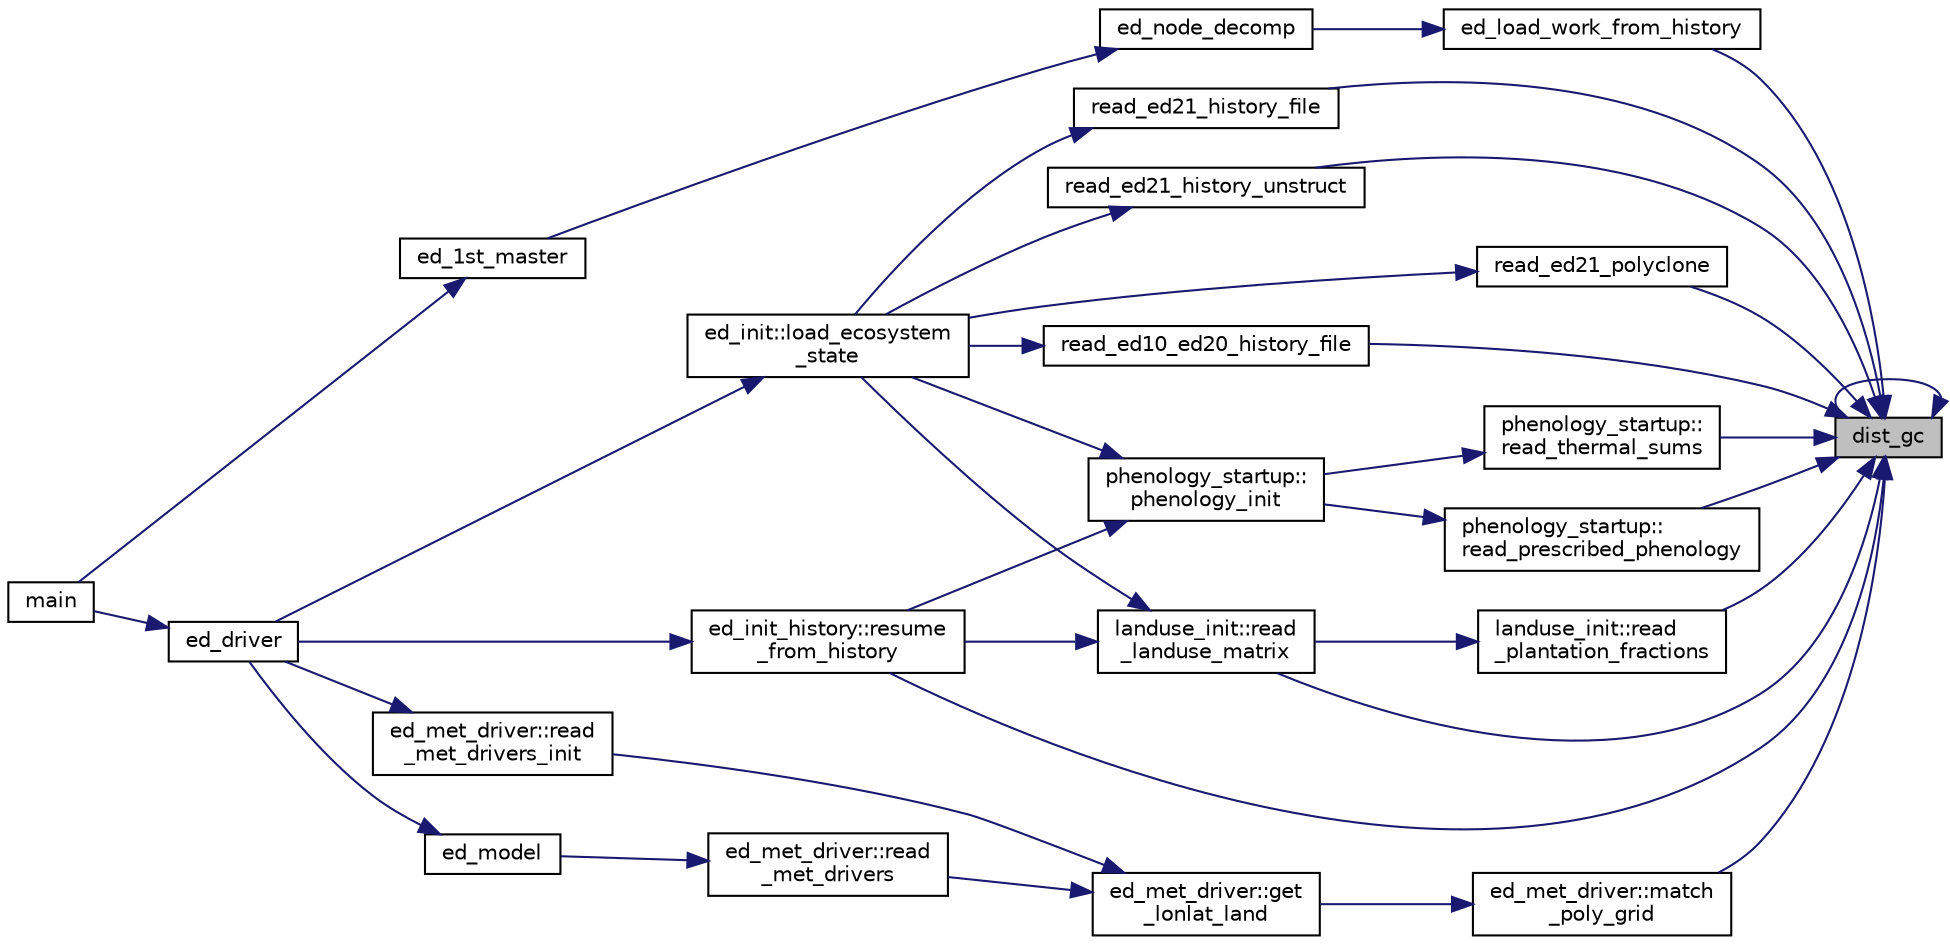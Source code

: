 digraph "dist_gc"
{
 // LATEX_PDF_SIZE
  edge [fontname="Helvetica",fontsize="10",labelfontname="Helvetica",labelfontsize="10"];
  node [fontname="Helvetica",fontsize="10",shape=record];
  rankdir="RL";
  Node1 [label="dist_gc",height=0.2,width=0.4,color="black", fillcolor="grey75", style="filled", fontcolor="black",tooltip=" "];
  Node1 -> Node1 [dir="back",color="midnightblue",fontsize="10",style="solid"];
  Node1 -> Node2 [dir="back",color="midnightblue",fontsize="10",style="solid"];
  Node2 [label="ed_load_work_from_history",height=0.2,width=0.4,color="black", fillcolor="white", style="filled",URL="$ed__para__init_8f90.html#a4043d80167cecaf841551615bed3d933",tooltip=" "];
  Node2 -> Node3 [dir="back",color="midnightblue",fontsize="10",style="solid"];
  Node3 [label="ed_node_decomp",height=0.2,width=0.4,color="black", fillcolor="white", style="filled",URL="$ed__para__init_8f90.html#a7e154783bfabc64af7dcc857db4dffbb",tooltip=" "];
  Node3 -> Node4 [dir="back",color="midnightblue",fontsize="10",style="solid"];
  Node4 [label="ed_1st_master",height=0.2,width=0.4,color="black", fillcolor="white", style="filled",URL="$ed__1st_8_f90.html#a210220ea32a2360ac21ce627205a9316",tooltip=" "];
  Node4 -> Node5 [dir="back",color="midnightblue",fontsize="10",style="solid"];
  Node5 [label="main",height=0.2,width=0.4,color="black", fillcolor="white", style="filled",URL="$edmain_8_f90.html#a8ec2266d83cd6c0b762cbcbc92c0af3d",tooltip=" "];
  Node1 -> Node6 [dir="back",color="midnightblue",fontsize="10",style="solid"];
  Node6 [label="ed_met_driver::match\l_poly_grid",height=0.2,width=0.4,color="black", fillcolor="white", style="filled",URL="$namespaceed__met__driver.html#a2ac626ece32ab7870b12c0f1fc19f770",tooltip=" "];
  Node6 -> Node7 [dir="back",color="midnightblue",fontsize="10",style="solid"];
  Node7 [label="ed_met_driver::get\l_lonlat_land",height=0.2,width=0.4,color="black", fillcolor="white", style="filled",URL="$namespaceed__met__driver.html#a7f403410ad7fe4661c882a5898f11882",tooltip=" "];
  Node7 -> Node8 [dir="back",color="midnightblue",fontsize="10",style="solid"];
  Node8 [label="ed_met_driver::read\l_met_drivers",height=0.2,width=0.4,color="black", fillcolor="white", style="filled",URL="$namespaceed__met__driver.html#a3e78531a4abbaae7886333940f13ea3f",tooltip=" "];
  Node8 -> Node9 [dir="back",color="midnightblue",fontsize="10",style="solid"];
  Node9 [label="ed_model",height=0.2,width=0.4,color="black", fillcolor="white", style="filled",URL="$ed__model_8_f90.html#a9804b9ca3fcb1b4e17171d786d50c32c",tooltip="Begins, updates, and outputs results from ecosystem simulation."];
  Node9 -> Node10 [dir="back",color="midnightblue",fontsize="10",style="solid"];
  Node10 [label="ed_driver",height=0.2,width=0.4,color="black", fillcolor="white", style="filled",URL="$ed__driver_8_f90.html#a5706bd8bee60960fe8166de1870e47da",tooltip=" "];
  Node10 -> Node5 [dir="back",color="midnightblue",fontsize="10",style="solid"];
  Node7 -> Node11 [dir="back",color="midnightblue",fontsize="10",style="solid"];
  Node11 [label="ed_met_driver::read\l_met_drivers_init",height=0.2,width=0.4,color="black", fillcolor="white", style="filled",URL="$namespaceed__met__driver.html#a74d852fbf8bace115f878f9eab8eff9f",tooltip=" "];
  Node11 -> Node10 [dir="back",color="midnightblue",fontsize="10",style="solid"];
  Node1 -> Node12 [dir="back",color="midnightblue",fontsize="10",style="solid"];
  Node12 [label="read_ed10_ed20_history_file",height=0.2,width=0.4,color="black", fillcolor="white", style="filled",URL="$ed__read__ed10__20__history_8f90.html#ae4e49e107b22c0bb119ee87348e513b8",tooltip=" "];
  Node12 -> Node13 [dir="back",color="midnightblue",fontsize="10",style="solid"];
  Node13 [label="ed_init::load_ecosystem\l_state",height=0.2,width=0.4,color="black", fillcolor="white", style="filled",URL="$namespaceed__init.html#a8181c9f2a37fc0800a7579090f3b3ed0",tooltip=" "];
  Node13 -> Node10 [dir="back",color="midnightblue",fontsize="10",style="solid"];
  Node1 -> Node14 [dir="back",color="midnightblue",fontsize="10",style="solid"];
  Node14 [label="read_ed21_history_file",height=0.2,width=0.4,color="black", fillcolor="white", style="filled",URL="$ed__read__ed21__history_8f90.html#ab0faf0a20947c74801841975108b59ba",tooltip=" "];
  Node14 -> Node13 [dir="back",color="midnightblue",fontsize="10",style="solid"];
  Node1 -> Node15 [dir="back",color="midnightblue",fontsize="10",style="solid"];
  Node15 [label="read_ed21_history_unstruct",height=0.2,width=0.4,color="black", fillcolor="white", style="filled",URL="$ed__read__ed21__history_8f90.html#a7853e92e8b5f8ed0d9ad31f5259b3b8a",tooltip=" "];
  Node15 -> Node13 [dir="back",color="midnightblue",fontsize="10",style="solid"];
  Node1 -> Node16 [dir="back",color="midnightblue",fontsize="10",style="solid"];
  Node16 [label="read_ed21_polyclone",height=0.2,width=0.4,color="black", fillcolor="white", style="filled",URL="$ed__read__ed21__history_8f90.html#a1e9d28328ec655a6bcac03ee1618759a",tooltip=" "];
  Node16 -> Node13 [dir="back",color="midnightblue",fontsize="10",style="solid"];
  Node1 -> Node17 [dir="back",color="midnightblue",fontsize="10",style="solid"];
  Node17 [label="landuse_init::read\l_landuse_matrix",height=0.2,width=0.4,color="black", fillcolor="white", style="filled",URL="$namespacelanduse__init.html#a56d745f881addacf5ce96cf88c53c4dd",tooltip=" "];
  Node17 -> Node13 [dir="back",color="midnightblue",fontsize="10",style="solid"];
  Node17 -> Node18 [dir="back",color="midnightblue",fontsize="10",style="solid"];
  Node18 [label="ed_init_history::resume\l_from_history",height=0.2,width=0.4,color="black", fillcolor="white", style="filled",URL="$namespaceed__init__history.html#a8369fa1f9ca2551e5c4e3ae6bb032dbc",tooltip=" "];
  Node18 -> Node10 [dir="back",color="midnightblue",fontsize="10",style="solid"];
  Node1 -> Node19 [dir="back",color="midnightblue",fontsize="10",style="solid"];
  Node19 [label="landuse_init::read\l_plantation_fractions",height=0.2,width=0.4,color="black", fillcolor="white", style="filled",URL="$namespacelanduse__init.html#a37edf8529fafed4832cab5c4d135e3a5",tooltip=" "];
  Node19 -> Node17 [dir="back",color="midnightblue",fontsize="10",style="solid"];
  Node1 -> Node20 [dir="back",color="midnightblue",fontsize="10",style="solid"];
  Node20 [label="phenology_startup::\lread_prescribed_phenology",height=0.2,width=0.4,color="black", fillcolor="white", style="filled",URL="$namespacephenology__startup.html#aa83586e75a022d6fcb5816972361282d",tooltip=" "];
  Node20 -> Node21 [dir="back",color="midnightblue",fontsize="10",style="solid"];
  Node21 [label="phenology_startup::\lphenology_init",height=0.2,width=0.4,color="black", fillcolor="white", style="filled",URL="$namespacephenology__startup.html#abebba7585ef5aec3dd00f7cfa0b56067",tooltip=" "];
  Node21 -> Node13 [dir="back",color="midnightblue",fontsize="10",style="solid"];
  Node21 -> Node18 [dir="back",color="midnightblue",fontsize="10",style="solid"];
  Node1 -> Node22 [dir="back",color="midnightblue",fontsize="10",style="solid"];
  Node22 [label="phenology_startup::\lread_thermal_sums",height=0.2,width=0.4,color="black", fillcolor="white", style="filled",URL="$namespacephenology__startup.html#aca2b4422c059ad87aee0f7aa7f7c8964",tooltip=" "];
  Node22 -> Node21 [dir="back",color="midnightblue",fontsize="10",style="solid"];
  Node1 -> Node18 [dir="back",color="midnightblue",fontsize="10",style="solid"];
}
